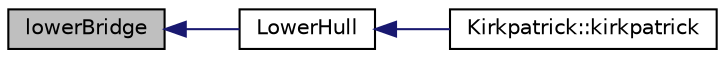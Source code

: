 digraph "lowerBridge"
{
  edge [fontname="Helvetica",fontsize="10",labelfontname="Helvetica",labelfontsize="10"];
  node [fontname="Helvetica",fontsize="10",shape=record];
  rankdir="LR";
  Node19 [label="lowerBridge",height=0.2,width=0.4,color="black", fillcolor="grey75", style="filled", fontcolor="black"];
  Node19 -> Node20 [dir="back",color="midnightblue",fontsize="10",style="solid",fontname="Helvetica"];
  Node20 [label="LowerHull",height=0.2,width=0.4,color="black", fillcolor="white", style="filled",URL="$da/d13/_kirkpatrick_8cpp.html#ade45580a9cd19c0afc95cf67efc44dee"];
  Node20 -> Node21 [dir="back",color="midnightblue",fontsize="10",style="solid",fontname="Helvetica"];
  Node21 [label="Kirkpatrick::kirkpatrick",height=0.2,width=0.4,color="black", fillcolor="white", style="filled",URL="$d3/d32/class_kirkpatrick.html#ae86e8b979109959c4f46260f3951812b"];
}
